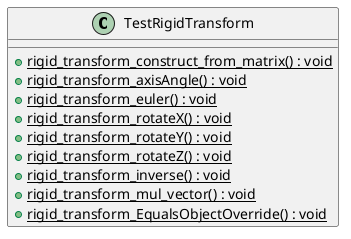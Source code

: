 @startuml
class TestRigidTransform {
    + {static} rigid_transform_construct_from_matrix() : void
    + {static} rigid_transform_axisAngle() : void
    + {static} rigid_transform_euler() : void
    + {static} rigid_transform_rotateX() : void
    + {static} rigid_transform_rotateY() : void
    + {static} rigid_transform_rotateZ() : void
    + {static} rigid_transform_inverse() : void
    + {static} rigid_transform_mul_vector() : void
    + {static} rigid_transform_EqualsObjectOverride() : void
}
@enduml
